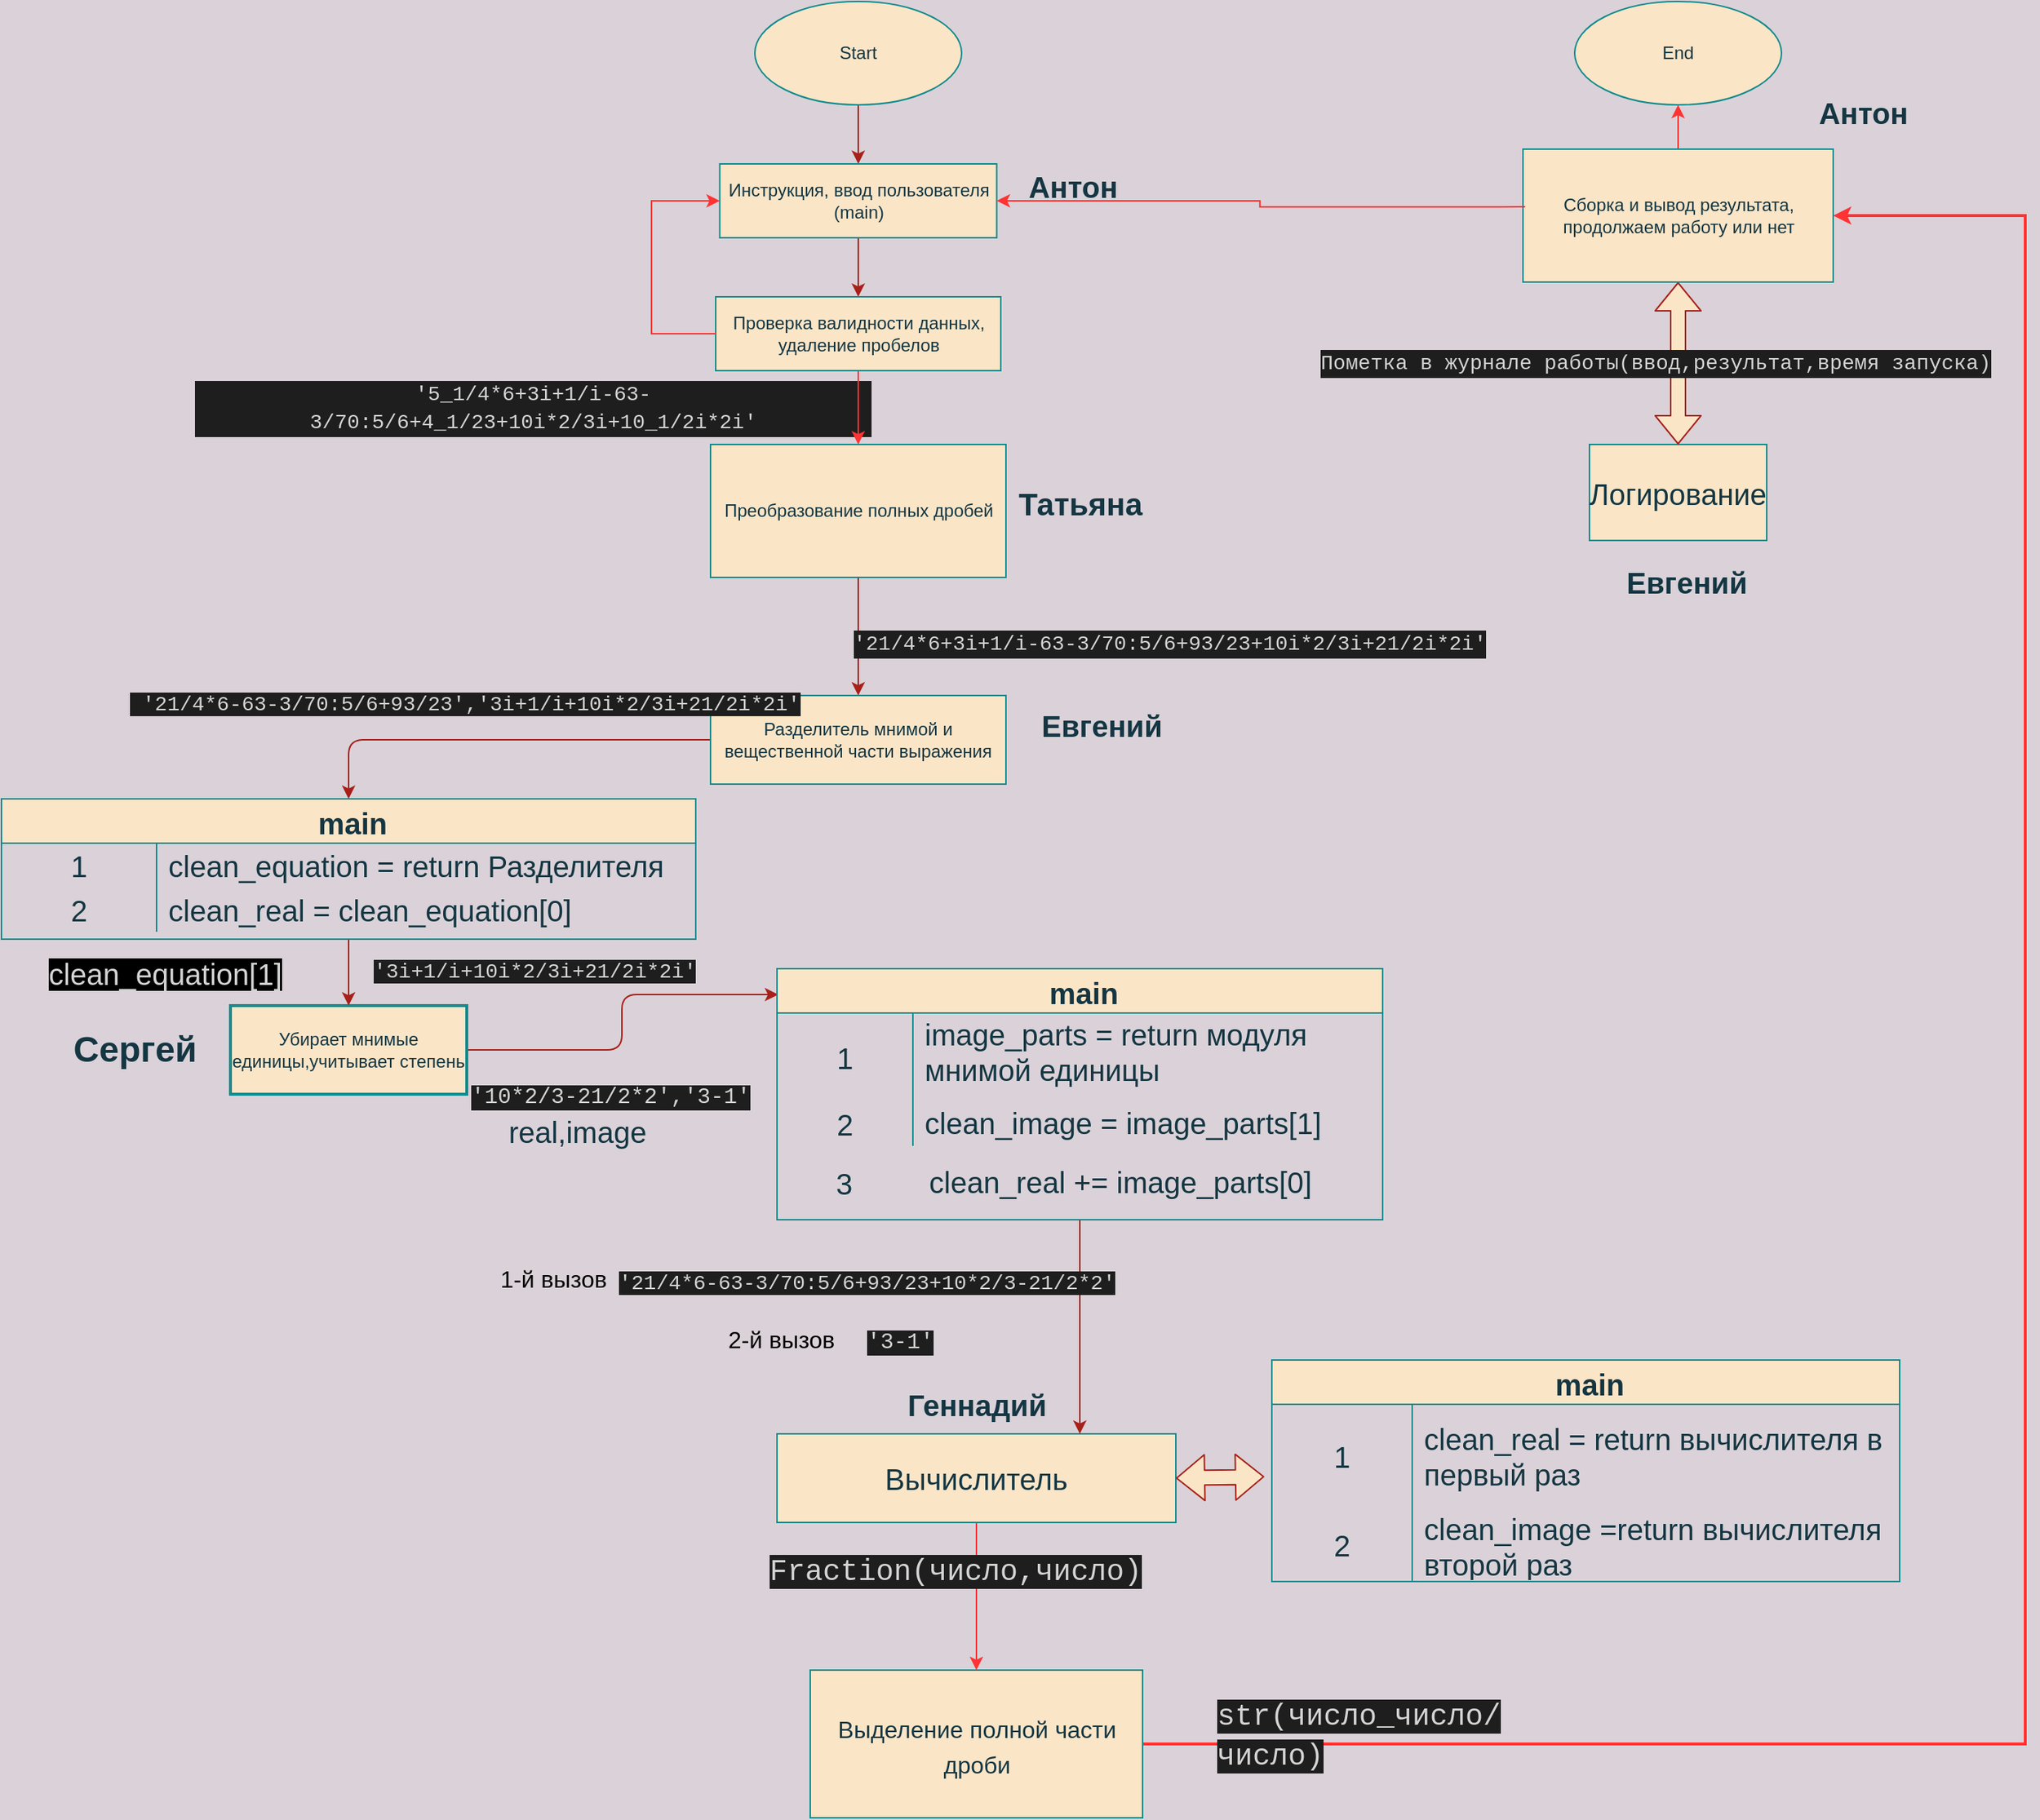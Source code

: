<mxfile version="20.0.0" type="device"><diagram id="B4KFkQ25G6b50r8x1pap" name="Page-1"><mxGraphModel dx="2084" dy="690" grid="1" gridSize="10" guides="1" tooltips="1" connect="1" arrows="1" fold="1" page="1" pageScale="1" pageWidth="850" pageHeight="1100" background="#DAD2D8" math="0" shadow="0"><root><mxCell id="0"/><mxCell id="1" parent="0"/><mxCell id="RN8sHEYMvWGkv_5H0akw-8" value="" style="edgeStyle=orthogonalEdgeStyle;curved=0;rounded=1;sketch=0;orthogonalLoop=1;jettySize=auto;html=1;fontColor=#143642;strokeColor=#A8201A;fillColor=#FAE5C7;" parent="1" source="RN8sHEYMvWGkv_5H0akw-1" target="RN8sHEYMvWGkv_5H0akw-7" edge="1"><mxGeometry relative="1" as="geometry"/></mxCell><mxCell id="RN8sHEYMvWGkv_5H0akw-1" value="Start" style="ellipse;whiteSpace=wrap;html=1;rounded=0;sketch=0;fontColor=#143642;strokeColor=#0F8B8D;fillColor=#FAE5C7;" parent="1" vertex="1"><mxGeometry x="330" y="10" width="140" height="70" as="geometry"/></mxCell><mxCell id="RN8sHEYMvWGkv_5H0akw-13" value="" style="edgeStyle=orthogonalEdgeStyle;curved=0;rounded=1;sketch=0;orthogonalLoop=1;jettySize=auto;html=1;fontColor=#143642;strokeColor=#A8201A;fillColor=#FAE5C7;entryX=0.5;entryY=0;entryDx=0;entryDy=0;" parent="1" source="RN8sHEYMvWGkv_5H0akw-7" target="k-RO1JFTQZMesgFKk2mv-1" edge="1"><mxGeometry relative="1" as="geometry"><mxPoint x="400" y="210" as="targetPoint"/></mxGeometry></mxCell><mxCell id="RN8sHEYMvWGkv_5H0akw-7" value="Инструкция, ввод пользователя&lt;br&gt;(main)" style="html=1;rounded=0;sketch=0;fontColor=#143642;strokeColor=#0F8B8D;fillColor=#FAE5C7;" parent="1" vertex="1"><mxGeometry x="306.25" y="120" width="187.5" height="50" as="geometry"/></mxCell><mxCell id="RN8sHEYMvWGkv_5H0akw-16" value="" style="edgeStyle=orthogonalEdgeStyle;curved=0;rounded=1;sketch=0;orthogonalLoop=1;jettySize=auto;html=1;fontColor=#143642;strokeColor=#A8201A;fillColor=#FAE5C7;exitX=0.5;exitY=1;exitDx=0;exitDy=0;" parent="1" source="RN8sHEYMvWGkv_5H0akw-10" target="RN8sHEYMvWGkv_5H0akw-15" edge="1"><mxGeometry relative="1" as="geometry"><mxPoint x="415" y="505" as="sourcePoint"/></mxGeometry></mxCell><mxCell id="RN8sHEYMvWGkv_5H0akw-10" value="Преобразование полных дробей" style="html=1;rounded=0;sketch=0;fontColor=#143642;strokeColor=#0F8B8D;fillColor=#FAE5C7;" parent="1" vertex="1"><mxGeometry x="300" y="310" width="200" height="90" as="geometry"/></mxCell><mxCell id="RN8sHEYMvWGkv_5H0akw-14" value="&lt;div style=&quot;color: rgb(212, 212, 212); background-color: rgb(30, 30, 30); font-family: Consolas, &amp;quot;Courier New&amp;quot;, monospace; font-size: 14px; line-height: 19px;&quot;&gt;&lt;div style=&quot;line-height: 19px;&quot;&gt;'5_1/4*6+3i+1/i-63-3/70:5/6+4_1/23+10i*2/3i+10_1/2i*2i'&lt;/div&gt;&lt;/div&gt;" style="text;html=1;strokeColor=none;fillColor=none;align=center;verticalAlign=middle;whiteSpace=wrap;rounded=0;sketch=0;fontColor=#143642;" parent="1" vertex="1"><mxGeometry x="-50" y="270" width="460" height="30" as="geometry"/></mxCell><mxCell id="RN8sHEYMvWGkv_5H0akw-24" value="" style="edgeStyle=orthogonalEdgeStyle;curved=0;rounded=1;sketch=0;orthogonalLoop=1;jettySize=auto;html=1;fontColor=#143642;strokeColor=#A8201A;fillColor=#FAE5C7;" parent="1" source="RN8sHEYMvWGkv_5H0akw-15" target="RN8sHEYMvWGkv_5H0akw-61" edge="1"><mxGeometry relative="1" as="geometry"/></mxCell><mxCell id="RN8sHEYMvWGkv_5H0akw-15" value="Разделитель мнимой и вещественной части выражения" style="rounded=0;whiteSpace=wrap;html=1;sketch=0;fontColor=#143642;strokeColor=#0F8B8D;fillColor=#FAE5C7;" parent="1" vertex="1"><mxGeometry x="300" y="480" width="200" height="60" as="geometry"/></mxCell><mxCell id="RN8sHEYMvWGkv_5H0akw-18" value="&lt;font style=&quot;font-size: 21px;&quot;&gt;Татьяна&lt;/font&gt;" style="text;strokeColor=none;fillColor=none;html=1;fontSize=24;fontStyle=1;verticalAlign=middle;align=center;rounded=0;sketch=0;fontColor=#143642;" parent="1" vertex="1"><mxGeometry x="500" y="330" width="100" height="40" as="geometry"/></mxCell><mxCell id="RN8sHEYMvWGkv_5H0akw-37" value="" style="edgeStyle=orthogonalEdgeStyle;curved=0;rounded=1;sketch=0;orthogonalLoop=1;jettySize=auto;html=1;fontSize=20;fontColor=#143642;strokeColor=#A8201A;fillColor=#FAE5C7;entryX=0.002;entryY=0.103;entryDx=0;entryDy=0;entryPerimeter=0;" parent="1" source="RN8sHEYMvWGkv_5H0akw-23" target="RN8sHEYMvWGkv_5H0akw-72" edge="1"><mxGeometry relative="1" as="geometry"><mxPoint x="535" y="815" as="targetPoint"/></mxGeometry></mxCell><mxCell id="RN8sHEYMvWGkv_5H0akw-23" value="Убирает мнимые единицы,учитывает степень" style="rounded=0;whiteSpace=wrap;html=1;sketch=0;fontColor=#143642;strokeColor=#0F8B8D;fillColor=#FAE5C7;strokeWidth=2;" parent="1" vertex="1"><mxGeometry x="-25" y="690" width="160" height="60" as="geometry"/></mxCell><mxCell id="RN8sHEYMvWGkv_5H0akw-25" value="&lt;font style=&quot;font-size: 14px;&quot;&gt;&lt;span style=&quot;color: rgb(212, 212, 212); font-family: Consolas, &amp;quot;Courier New&amp;quot;, monospace; font-variant-ligatures: normal; font-variant-caps: normal; font-weight: 400; letter-spacing: normal; orphans: 2; text-align: center; text-indent: 0px; text-transform: none; widows: 2; word-spacing: 0px; -webkit-text-stroke-width: 0px; background-color: rgb(30, 30, 30); text-decoration-thickness: initial; text-decoration-style: initial; text-decoration-color: initial; float: none; display: inline !important;&quot;&gt;&lt;font style=&quot;font-size: 14px;&quot;&gt;&amp;nbsp;'21/4*6-63-3/70:5/6+93/23','3i+1/i+&lt;/font&gt;&lt;/span&gt;&lt;span style=&quot;color: rgb(212, 212, 212); font-family: Consolas, &amp;quot;Courier New&amp;quot;, monospace; text-align: center; background-color: rgb(30, 30, 30);&quot;&gt;&lt;font style=&quot;font-size: 14px;&quot;&gt;10i*&lt;/font&gt;&lt;/span&gt;&lt;span style=&quot;color: rgb(212, 212, 212); font-family: Consolas, &amp;quot;Courier New&amp;quot;, monospace; text-align: center; background-color: rgb(30, 30, 30);&quot;&gt;2/3i+21/2i*2i'&lt;/span&gt;&lt;/font&gt;" style="text;whiteSpace=wrap;html=1;fontColor=#143642;" parent="1" vertex="1"><mxGeometry x="-95" y="470" width="460" height="60" as="geometry"/></mxCell><mxCell id="k-RO1JFTQZMesgFKk2mv-18" value="" style="edgeStyle=orthogonalEdgeStyle;rounded=0;orthogonalLoop=1;jettySize=auto;html=1;fontSize=21;fontColor=#000000;strokeColor=#FF3333;entryX=1;entryY=0.5;entryDx=0;entryDy=0;strokeWidth=2;" edge="1" parent="1" source="RN8sHEYMvWGkv_5H0akw-28" target="k-RO1JFTQZMesgFKk2mv-15"><mxGeometry relative="1" as="geometry"><Array as="points"><mxPoint x="1190" y="1190"/><mxPoint x="1190" y="155"/></Array></mxGeometry></mxCell><mxCell id="RN8sHEYMvWGkv_5H0akw-28" value="&lt;font style=&quot;font-size: 16px;&quot;&gt;Выделение полной части дроби&lt;/font&gt;" style="rounded=0;whiteSpace=wrap;html=1;sketch=0;fontSize=20;fontColor=#143642;strokeColor=#0F8B8D;fillColor=#FAE5C7;" parent="1" vertex="1"><mxGeometry x="367.5" y="1140" width="225" height="100" as="geometry"/></mxCell><mxCell id="RN8sHEYMvWGkv_5H0akw-31" value="&lt;span style=&quot;font-family: Helvetica; font-size: 20px; font-style: normal; font-variant-ligatures: normal; font-variant-caps: normal; font-weight: 400; letter-spacing: normal; orphans: 2; text-align: center; text-indent: 0px; text-transform: none; widows: 2; word-spacing: 0px; -webkit-text-stroke-width: 0px; text-decoration-thickness: initial; text-decoration-style: initial; text-decoration-color: initial; float: none; background-color: rgb(0, 0, 0); display: inline !important;&quot;&gt;&lt;font color=&quot;#d4d4d4&quot;&gt;clean_equation[1]&lt;/font&gt;&lt;/span&gt;" style="text;whiteSpace=wrap;html=1;fontSize=20;fontColor=#143642;" parent="1" vertex="1"><mxGeometry x="-150" y="650" width="180" height="40" as="geometry"/></mxCell><mxCell id="k-RO1JFTQZMesgFKk2mv-10" value="" style="edgeStyle=orthogonalEdgeStyle;rounded=0;orthogonalLoop=1;jettySize=auto;html=1;fontSize=16;fontColor=#000000;strokeColor=#FF3333;" edge="1" parent="1" source="RN8sHEYMvWGkv_5H0akw-35" target="RN8sHEYMvWGkv_5H0akw-28"><mxGeometry relative="1" as="geometry"/></mxCell><mxCell id="RN8sHEYMvWGkv_5H0akw-35" value="Вычислитель" style="rounded=0;whiteSpace=wrap;html=1;sketch=0;fontSize=20;fontColor=#143642;strokeColor=#0F8B8D;fillColor=#FAE5C7;" parent="1" vertex="1"><mxGeometry x="345" y="980" width="270" height="60" as="geometry"/></mxCell><mxCell id="RN8sHEYMvWGkv_5H0akw-39" value="&lt;span style=&quot;font-size: 14px; color: rgb(212, 212, 212); font-family: Consolas, &amp;quot;Courier New&amp;quot;, monospace; text-align: center; background-color: rgb(30, 30, 30);&quot;&gt;'3i+1/i+&lt;/span&gt;&lt;span style=&quot;font-size: 14px; color: rgb(212, 212, 212); font-family: Consolas, &amp;quot;Courier New&amp;quot;, monospace; text-align: center; background-color: rgb(30, 30, 30);&quot;&gt;10i*&lt;/span&gt;&lt;span style=&quot;font-size: 14px; color: rgb(212, 212, 212); font-family: Consolas, &amp;quot;Courier New&amp;quot;, monospace; text-align: center; background-color: rgb(30, 30, 30);&quot;&gt;2/3i+21/2i*2i'&lt;/span&gt;" style="text;whiteSpace=wrap;html=1;fontSize=20;fontColor=#143642;" parent="1" vertex="1"><mxGeometry x="70" y="645" width="180" height="40" as="geometry"/></mxCell><mxCell id="RN8sHEYMvWGkv_5H0akw-42" value="&lt;b&gt;Геннадий&lt;/b&gt;" style="text;html=1;align=center;verticalAlign=middle;resizable=0;points=[];autosize=1;strokeColor=none;fillColor=none;fontSize=20;fontColor=#143642;" parent="1" vertex="1"><mxGeometry x="425" y="945" width="110" height="30" as="geometry"/></mxCell><mxCell id="RN8sHEYMvWGkv_5H0akw-43" value="&lt;b&gt;Антон&lt;/b&gt;" style="text;html=1;align=center;verticalAlign=middle;resizable=0;points=[];autosize=1;strokeColor=none;fillColor=none;fontSize=20;fontColor=#143642;" parent="1" vertex="1"><mxGeometry x="505" y="120" width="80" height="30" as="geometry"/></mxCell><mxCell id="RN8sHEYMvWGkv_5H0akw-44" value="Логирование" style="rounded=0;whiteSpace=wrap;html=1;sketch=0;fontSize=20;fontColor=#143642;strokeColor=#0F8B8D;fillColor=#FAE5C7;" parent="1" vertex="1"><mxGeometry x="895" y="310" width="120" height="65" as="geometry"/></mxCell><mxCell id="RN8sHEYMvWGkv_5H0akw-45" value="" style="shape=flexArrow;endArrow=classic;startArrow=classic;html=1;rounded=1;sketch=0;fontSize=20;fontColor=#143642;strokeColor=#A8201A;fillColor=#FAE5C7;curved=0;exitX=0.5;exitY=1;exitDx=0;exitDy=0;entryX=0.5;entryY=0;entryDx=0;entryDy=0;" parent="1" source="k-RO1JFTQZMesgFKk2mv-15" target="RN8sHEYMvWGkv_5H0akw-44" edge="1"><mxGeometry width="100" height="100" relative="1" as="geometry"><mxPoint x="385" y="975" as="sourcePoint"/><mxPoint x="710" y="520" as="targetPoint"/></mxGeometry></mxCell><mxCell id="RN8sHEYMvWGkv_5H0akw-46" value="&lt;b&gt;Евгений&lt;/b&gt;" style="text;html=1;strokeColor=none;fillColor=none;align=center;verticalAlign=middle;whiteSpace=wrap;rounded=0;sketch=0;fontSize=20;fontColor=#143642;" parent="1" vertex="1"><mxGeometry x="505" y="487.5" width="120" height="25" as="geometry"/></mxCell><mxCell id="RN8sHEYMvWGkv_5H0akw-47" value="Сергей" style="text;strokeColor=none;fillColor=none;html=1;fontSize=24;fontStyle=1;verticalAlign=middle;align=center;rounded=0;sketch=0;fontColor=#143642;" parent="1" vertex="1"><mxGeometry x="-140" y="700" width="100" height="40" as="geometry"/></mxCell><mxCell id="RN8sHEYMvWGkv_5H0akw-49" value="&lt;font style=&quot;font-size: 15px;&quot;&gt;&lt;span style=&quot;color: rgb(212, 212, 212); font-family: Consolas, &amp;quot;Courier New&amp;quot;, monospace; font-style: normal; font-variant-ligatures: normal; font-variant-caps: normal; font-weight: 400; letter-spacing: normal; orphans: 2; text-align: center; text-indent: 0px; text-transform: none; widows: 2; word-spacing: 0px; -webkit-text-stroke-width: 0px; background-color: rgb(30, 30, 30); text-decoration-thickness: initial; text-decoration-style: initial; text-decoration-color: initial; float: none; display: inline !important;&quot;&gt;'10*2/3-21/2*2','&lt;/span&gt;&lt;span style=&quot;color: rgb(212, 212, 212); font-family: Consolas, &amp;quot;Courier New&amp;quot;, monospace; text-align: center; background-color: rgb(30, 30, 30);&quot;&gt;3-1'&lt;/span&gt;&lt;/font&gt;" style="text;whiteSpace=wrap;html=1;fontSize=20;fontColor=#143642;" parent="1" vertex="1"><mxGeometry x="136" y="730" width="205" height="40" as="geometry"/></mxCell><mxCell id="RN8sHEYMvWGkv_5H0akw-50" value="real,image" style="text;html=1;strokeColor=none;fillColor=none;align=center;verticalAlign=middle;whiteSpace=wrap;rounded=0;sketch=0;fontSize=20;fontColor=#143642;" parent="1" vertex="1"><mxGeometry x="180" y="760" width="60" height="30" as="geometry"/></mxCell><mxCell id="RN8sHEYMvWGkv_5H0akw-71" value="" style="edgeStyle=orthogonalEdgeStyle;curved=0;rounded=1;sketch=0;orthogonalLoop=1;jettySize=auto;html=1;fontSize=20;fontColor=#143642;strokeColor=#A8201A;strokeWidth=1;fillColor=#FAE5C7;" parent="1" source="RN8sHEYMvWGkv_5H0akw-61" target="RN8sHEYMvWGkv_5H0akw-23" edge="1"><mxGeometry relative="1" as="geometry"/></mxCell><mxCell id="RN8sHEYMvWGkv_5H0akw-61" value=" main" style="shape=table;startSize=30;container=1;collapsible=0;childLayout=tableLayout;fixedRows=1;rowLines=0;fontStyle=1;rounded=0;sketch=0;fontSize=20;fontColor=#143642;strokeColor=#0F8B8D;fillColor=#FAE5C7;" parent="1" vertex="1"><mxGeometry x="-180" y="550" width="470" height="95" as="geometry"/></mxCell><mxCell id="RN8sHEYMvWGkv_5H0akw-62" value="" style="shape=tableRow;horizontal=0;startSize=0;swimlaneHead=0;swimlaneBody=0;top=0;left=0;bottom=0;right=0;collapsible=0;dropTarget=0;fillColor=none;points=[[0,0.5],[1,0.5]];portConstraint=eastwest;rounded=0;sketch=0;fontSize=20;fontColor=#143642;strokeColor=#0F8B8D;" parent="RN8sHEYMvWGkv_5H0akw-61" vertex="1"><mxGeometry y="30" width="470" height="30" as="geometry"/></mxCell><mxCell id="RN8sHEYMvWGkv_5H0akw-63" value="1" style="shape=partialRectangle;html=1;whiteSpace=wrap;connectable=0;fillColor=none;top=0;left=0;bottom=0;right=0;overflow=hidden;pointerEvents=1;rounded=0;sketch=0;fontSize=20;fontColor=#143642;strokeColor=#0F8B8D;" parent="RN8sHEYMvWGkv_5H0akw-62" vertex="1"><mxGeometry width="105" height="30" as="geometry"><mxRectangle width="105" height="30" as="alternateBounds"/></mxGeometry></mxCell><mxCell id="RN8sHEYMvWGkv_5H0akw-64" value="&lt;span style=&quot;text-align: center;&quot;&gt;clean_equation = return Разделителя&lt;/span&gt;" style="shape=partialRectangle;html=1;whiteSpace=wrap;connectable=0;fillColor=none;top=0;left=0;bottom=0;right=0;align=left;spacingLeft=6;overflow=hidden;rounded=0;sketch=0;fontSize=20;fontColor=#143642;strokeColor=#0F8B8D;" parent="RN8sHEYMvWGkv_5H0akw-62" vertex="1"><mxGeometry x="105" width="365" height="30" as="geometry"><mxRectangle width="365" height="30" as="alternateBounds"/></mxGeometry></mxCell><mxCell id="RN8sHEYMvWGkv_5H0akw-65" value="" style="shape=tableRow;horizontal=0;startSize=0;swimlaneHead=0;swimlaneBody=0;top=0;left=0;bottom=0;right=0;collapsible=0;dropTarget=0;fillColor=none;points=[[0,0.5],[1,0.5]];portConstraint=eastwest;rounded=0;sketch=0;fontSize=20;fontColor=#143642;strokeColor=#0F8B8D;" parent="RN8sHEYMvWGkv_5H0akw-61" vertex="1"><mxGeometry y="60" width="470" height="30" as="geometry"/></mxCell><mxCell id="RN8sHEYMvWGkv_5H0akw-66" value="2" style="shape=partialRectangle;html=1;whiteSpace=wrap;connectable=0;fillColor=none;top=0;left=0;bottom=0;right=0;overflow=hidden;rounded=0;sketch=0;fontSize=20;fontColor=#143642;strokeColor=#0F8B8D;" parent="RN8sHEYMvWGkv_5H0akw-65" vertex="1"><mxGeometry width="105" height="30" as="geometry"><mxRectangle width="105" height="30" as="alternateBounds"/></mxGeometry></mxCell><mxCell id="RN8sHEYMvWGkv_5H0akw-67" value="&lt;span style=&quot;text-align: center;&quot;&gt;clean_real = clean_equation[0]&lt;/span&gt;" style="shape=partialRectangle;html=1;whiteSpace=wrap;connectable=0;fillColor=none;top=0;left=0;bottom=0;right=0;align=left;spacingLeft=6;overflow=hidden;rounded=0;sketch=0;fontSize=20;fontColor=#143642;strokeColor=#0F8B8D;" parent="RN8sHEYMvWGkv_5H0akw-65" vertex="1"><mxGeometry x="105" width="365" height="30" as="geometry"><mxRectangle width="365" height="30" as="alternateBounds"/></mxGeometry></mxCell><mxCell id="RN8sHEYMvWGkv_5H0akw-83" value="" style="edgeStyle=orthogonalEdgeStyle;curved=0;rounded=1;sketch=0;orthogonalLoop=1;jettySize=auto;html=1;fontSize=20;fontColor=#143642;strokeColor=#A8201A;strokeWidth=1;fillColor=#FAE5C7;" parent="1" source="RN8sHEYMvWGkv_5H0akw-72" edge="1"><mxGeometry relative="1" as="geometry"><mxPoint x="550" y="980" as="targetPoint"/></mxGeometry></mxCell><mxCell id="RN8sHEYMvWGkv_5H0akw-72" value=" main" style="shape=table;startSize=30;container=1;collapsible=0;childLayout=tableLayout;fixedRows=1;rowLines=0;fontStyle=1;rounded=0;sketch=0;fontSize=20;fontColor=#143642;strokeColor=#0F8B8D;fillColor=#FAE5C7;" parent="1" vertex="1"><mxGeometry x="345" y="665" width="410" height="170" as="geometry"/></mxCell><mxCell id="RN8sHEYMvWGkv_5H0akw-73" value="" style="shape=tableRow;horizontal=0;startSize=0;swimlaneHead=0;swimlaneBody=0;top=0;left=0;bottom=0;right=0;collapsible=0;dropTarget=0;fillColor=none;points=[[0,0.5],[1,0.5]];portConstraint=eastwest;rounded=0;sketch=0;fontSize=20;fontColor=#143642;strokeColor=#0F8B8D;" parent="RN8sHEYMvWGkv_5H0akw-72" vertex="1"><mxGeometry y="30" width="410" height="60" as="geometry"/></mxCell><mxCell id="RN8sHEYMvWGkv_5H0akw-74" value="1" style="shape=partialRectangle;html=1;whiteSpace=wrap;connectable=0;fillColor=none;top=0;left=0;bottom=0;right=0;overflow=hidden;pointerEvents=1;rounded=0;sketch=0;fontSize=20;fontColor=#143642;strokeColor=#0F8B8D;" parent="RN8sHEYMvWGkv_5H0akw-73" vertex="1"><mxGeometry width="92" height="60" as="geometry"><mxRectangle width="92" height="60" as="alternateBounds"/></mxGeometry></mxCell><mxCell id="RN8sHEYMvWGkv_5H0akw-75" value="&lt;span style=&quot;text-align: center;&quot;&gt;image_parts = return модуля мнимой единицы&lt;br&gt;&lt;br&gt;&lt;/span&gt;" style="shape=partialRectangle;html=1;whiteSpace=wrap;connectable=0;fillColor=none;top=0;left=0;bottom=0;right=0;align=left;spacingLeft=6;overflow=hidden;rounded=0;sketch=0;fontSize=20;fontColor=#143642;strokeColor=#0F8B8D;" parent="RN8sHEYMvWGkv_5H0akw-73" vertex="1"><mxGeometry x="92" width="318" height="60" as="geometry"><mxRectangle width="318" height="60" as="alternateBounds"/></mxGeometry></mxCell><mxCell id="RN8sHEYMvWGkv_5H0akw-76" value="" style="shape=tableRow;horizontal=0;startSize=0;swimlaneHead=0;swimlaneBody=0;top=0;left=0;bottom=0;right=0;collapsible=0;dropTarget=0;fillColor=none;points=[[0,0.5],[1,0.5]];portConstraint=eastwest;rounded=0;sketch=0;fontSize=20;fontColor=#143642;strokeColor=#0F8B8D;" parent="RN8sHEYMvWGkv_5H0akw-72" vertex="1"><mxGeometry y="90" width="410" height="30" as="geometry"/></mxCell><mxCell id="RN8sHEYMvWGkv_5H0akw-77" value="2" style="shape=partialRectangle;html=1;whiteSpace=wrap;connectable=0;fillColor=none;top=0;left=0;bottom=0;right=0;overflow=hidden;rounded=0;sketch=0;fontSize=20;fontColor=#143642;strokeColor=#0F8B8D;" parent="RN8sHEYMvWGkv_5H0akw-76" vertex="1"><mxGeometry width="92" height="30" as="geometry"><mxRectangle width="92" height="30" as="alternateBounds"/></mxGeometry></mxCell><mxCell id="RN8sHEYMvWGkv_5H0akw-78" value="&lt;span style=&quot;text-align: center;&quot;&gt;clean_image =&lt;/span&gt;&lt;span style=&quot;text-align: center;&quot;&gt;&amp;nbsp;image_parts[1]&lt;br&gt;&lt;br&gt;&lt;br&gt;&lt;/span&gt;" style="shape=partialRectangle;html=1;whiteSpace=wrap;connectable=0;fillColor=none;top=0;left=0;bottom=0;right=0;align=left;spacingLeft=6;overflow=hidden;rounded=0;sketch=0;fontSize=20;fontColor=#143642;strokeColor=#0F8B8D;" parent="RN8sHEYMvWGkv_5H0akw-76" vertex="1"><mxGeometry x="92" width="318" height="30" as="geometry"><mxRectangle width="318" height="30" as="alternateBounds"/></mxGeometry></mxCell><mxCell id="RN8sHEYMvWGkv_5H0akw-79" value="3" style="shape=partialRectangle;html=1;whiteSpace=wrap;connectable=0;fillColor=none;top=0;left=0;bottom=0;right=0;overflow=hidden;rounded=0;sketch=0;fontSize=20;fontColor=#143642;strokeColor=#0F8B8D;" parent="1" vertex="1"><mxGeometry x="341" y="795" width="99" height="30" as="geometry"><mxRectangle width="99" height="30" as="alternateBounds"/></mxGeometry></mxCell><mxCell id="RN8sHEYMvWGkv_5H0akw-81" value="&lt;span style=&quot;text-align: center;&quot;&gt;clean_real +=&lt;/span&gt;&lt;span style=&quot;text-align: center;&quot;&gt;&amp;nbsp;image_parts[0]&lt;br&gt;&lt;br&gt;&lt;br&gt;&lt;/span&gt;" style="shape=partialRectangle;html=1;whiteSpace=wrap;connectable=0;fillColor=none;top=0;left=0;bottom=0;right=0;align=left;spacingLeft=6;overflow=hidden;rounded=0;sketch=0;fontSize=20;fontColor=#143642;strokeColor=#0F8B8D;" parent="1" vertex="1"><mxGeometry x="440" y="795" width="341" height="30" as="geometry"><mxRectangle width="341" height="30" as="alternateBounds"/></mxGeometry></mxCell><mxCell id="RN8sHEYMvWGkv_5H0akw-89" value=" main" style="shape=table;startSize=30;container=1;collapsible=0;childLayout=tableLayout;fixedRows=1;rowLines=0;fontStyle=1;rounded=0;sketch=0;fontSize=20;fontColor=#143642;strokeColor=#0F8B8D;fillColor=#FAE5C7;" parent="1" vertex="1"><mxGeometry x="680" y="930" width="425" height="150" as="geometry"/></mxCell><mxCell id="RN8sHEYMvWGkv_5H0akw-90" value="" style="shape=tableRow;horizontal=0;startSize=0;swimlaneHead=0;swimlaneBody=0;top=0;left=0;bottom=0;right=0;collapsible=0;dropTarget=0;fillColor=none;points=[[0,0.5],[1,0.5]];portConstraint=eastwest;rounded=0;sketch=0;fontSize=20;fontColor=#143642;strokeColor=#0F8B8D;" parent="RN8sHEYMvWGkv_5H0akw-89" vertex="1"><mxGeometry y="30" width="425" height="70" as="geometry"/></mxCell><mxCell id="RN8sHEYMvWGkv_5H0akw-91" value="1" style="shape=partialRectangle;html=1;whiteSpace=wrap;connectable=0;fillColor=none;top=0;left=0;bottom=0;right=0;overflow=hidden;pointerEvents=1;rounded=0;sketch=0;fontSize=20;fontColor=#143642;strokeColor=#0F8B8D;" parent="RN8sHEYMvWGkv_5H0akw-90" vertex="1"><mxGeometry width="95" height="70" as="geometry"><mxRectangle width="95" height="70" as="alternateBounds"/></mxGeometry></mxCell><mxCell id="RN8sHEYMvWGkv_5H0akw-92" value="&lt;span style=&quot;text-align: center;&quot;&gt;clean_real =&lt;/span&gt;&lt;span style=&quot;text-align: center;&quot;&gt;&amp;nbsp;return вычислителя в первый раз&lt;br&gt;&lt;/span&gt;" style="shape=partialRectangle;html=1;whiteSpace=wrap;connectable=0;fillColor=none;top=0;left=0;bottom=0;right=0;align=left;spacingLeft=6;overflow=hidden;rounded=0;sketch=0;fontSize=20;fontColor=#143642;strokeColor=#0F8B8D;" parent="RN8sHEYMvWGkv_5H0akw-90" vertex="1"><mxGeometry x="95" width="330" height="70" as="geometry"><mxRectangle width="330" height="70" as="alternateBounds"/></mxGeometry></mxCell><mxCell id="RN8sHEYMvWGkv_5H0akw-93" value="" style="shape=tableRow;horizontal=0;startSize=0;swimlaneHead=0;swimlaneBody=0;top=0;left=0;bottom=0;right=0;collapsible=0;dropTarget=0;fillColor=none;points=[[0,0.5],[1,0.5]];portConstraint=eastwest;rounded=0;sketch=0;fontSize=20;fontColor=#143642;strokeColor=#0F8B8D;" parent="RN8sHEYMvWGkv_5H0akw-89" vertex="1"><mxGeometry y="100" width="425" height="50" as="geometry"/></mxCell><mxCell id="RN8sHEYMvWGkv_5H0akw-94" value="2" style="shape=partialRectangle;html=1;whiteSpace=wrap;connectable=0;fillColor=none;top=0;left=0;bottom=0;right=0;overflow=hidden;rounded=0;sketch=0;fontSize=20;fontColor=#143642;strokeColor=#0F8B8D;" parent="RN8sHEYMvWGkv_5H0akw-93" vertex="1"><mxGeometry width="95" height="50" as="geometry"><mxRectangle width="95" height="50" as="alternateBounds"/></mxGeometry></mxCell><mxCell id="RN8sHEYMvWGkv_5H0akw-95" value="&lt;span style=&quot;text-align: center;&quot;&gt;clean_image =&lt;/span&gt;&lt;span style=&quot;text-align: center;&quot;&gt;return вычислителя второй раз&lt;/span&gt;&lt;span style=&quot;text-align: center;&quot;&gt;&lt;br&gt;&lt;/span&gt;" style="shape=partialRectangle;html=1;whiteSpace=wrap;connectable=0;fillColor=none;top=0;left=0;bottom=0;right=0;align=left;spacingLeft=6;overflow=hidden;rounded=0;sketch=0;fontSize=20;fontColor=#143642;strokeColor=#0F8B8D;" parent="RN8sHEYMvWGkv_5H0akw-93" vertex="1"><mxGeometry x="95" width="330" height="50" as="geometry"><mxRectangle width="330" height="50" as="alternateBounds"/></mxGeometry></mxCell><mxCell id="RN8sHEYMvWGkv_5H0akw-96" value="" style="shape=flexArrow;endArrow=classic;startArrow=classic;html=1;rounded=1;sketch=0;fontSize=20;fontColor=#143642;strokeColor=#A8201A;strokeWidth=1;fillColor=#FAE5C7;curved=0;entryX=-0.012;entryY=0.7;entryDx=0;entryDy=0;exitX=1;exitY=0.5;exitDx=0;exitDy=0;entryPerimeter=0;" parent="1" source="RN8sHEYMvWGkv_5H0akw-35" target="RN8sHEYMvWGkv_5H0akw-90" edge="1"><mxGeometry width="100" height="100" relative="1" as="geometry"><mxPoint x="385" y="1035" as="sourcePoint"/><mxPoint x="485" y="935" as="targetPoint"/></mxGeometry></mxCell><mxCell id="k-RO1JFTQZMesgFKk2mv-2" value="" style="edgeStyle=orthogonalEdgeStyle;rounded=0;orthogonalLoop=1;jettySize=auto;html=1;strokeColor=#FF3333;" edge="1" parent="1" source="k-RO1JFTQZMesgFKk2mv-1" target="RN8sHEYMvWGkv_5H0akw-10"><mxGeometry relative="1" as="geometry"/></mxCell><mxCell id="k-RO1JFTQZMesgFKk2mv-1" value="Проверка валидности данных, &lt;br&gt;удаление пробелов" style="html=1;rounded=0;sketch=0;fontColor=#143642;strokeColor=#0F8B8D;fillColor=#FAE5C7;" vertex="1" parent="1"><mxGeometry x="303.5" y="210" width="193" height="50" as="geometry"/></mxCell><mxCell id="k-RO1JFTQZMesgFKk2mv-3" value="&lt;div style=&quot;color: rgb(212, 212, 212); background-color: rgb(30, 30, 30); font-family: Consolas, &amp;quot;Courier New&amp;quot;, monospace; font-size: 14px; line-height: 19px;&quot;&gt;&lt;div style=&quot;line-height: 19px;&quot;&gt;'21/4*6+3i+1/i-63-3/70:5/6+93/23+10i*2/3i+21/2i*2i'&lt;/div&gt;&lt;/div&gt;" style="text;html=1;strokeColor=none;fillColor=none;align=center;verticalAlign=middle;whiteSpace=wrap;rounded=0;sketch=0;fontColor=#143642;" vertex="1" parent="1"><mxGeometry x="380.5" y="430" width="460" height="30" as="geometry"/></mxCell><mxCell id="k-RO1JFTQZMesgFKk2mv-6" value="&lt;font style=&quot;font-size: 15px;&quot;&gt;&lt;span style=&quot;font-style: normal; font-variant-ligatures: normal; font-variant-caps: normal; font-weight: 400; letter-spacing: normal; orphans: 2; text-indent: 0px; text-transform: none; widows: 2; word-spacing: 0px; -webkit-text-stroke-width: 0px; text-decoration-thickness: initial; text-decoration-style: initial; text-decoration-color: initial; color: rgb(212, 212, 212); font-family: Consolas, &amp;quot;Courier New&amp;quot;, monospace; text-align: center; background-color: rgb(30, 30, 30); float: none; display: inline !important;&quot;&gt;'&lt;/span&gt;&lt;span style=&quot;font-style: normal; font-variant-ligatures: normal; font-variant-caps: normal; font-weight: 400; letter-spacing: normal; orphans: 2; text-indent: 0px; text-transform: none; widows: 2; word-spacing: 0px; -webkit-text-stroke-width: 0px; text-decoration-thickness: initial; text-decoration-style: initial; text-decoration-color: initial; color: rgb(212, 212, 212); font-family: Consolas, &amp;quot;Courier New&amp;quot;, monospace; text-align: center; background-color: rgb(30, 30, 30);&quot;&gt;3-1'&lt;/span&gt;&lt;/font&gt;" style="text;whiteSpace=wrap;html=1;fontSize=16;fontColor=#D4D4D4;" vertex="1" parent="1"><mxGeometry x="403.5" y="900" width="70" height="30" as="geometry"/></mxCell><mxCell id="k-RO1JFTQZMesgFKk2mv-8" value="1-й вызов&amp;nbsp;" style="text;html=1;strokeColor=none;fillColor=none;align=center;verticalAlign=middle;whiteSpace=wrap;rounded=0;labelBackgroundColor=none;fontSize=16;fontColor=#000000;" vertex="1" parent="1"><mxGeometry x="156" y="860" width="80" height="30" as="geometry"/></mxCell><mxCell id="k-RO1JFTQZMesgFKk2mv-9" value="&lt;span style=&quot;color: rgb(0, 0, 0); font-family: Helvetica; font-size: 16px; font-style: normal; font-variant-ligatures: normal; font-variant-caps: normal; font-weight: 400; letter-spacing: normal; orphans: 2; text-align: center; text-indent: 0px; text-transform: none; widows: 2; word-spacing: 0px; -webkit-text-stroke-width: 0px; text-decoration-thickness: initial; text-decoration-style: initial; text-decoration-color: initial; float: none; display: inline !important;&quot;&gt;2-й вызов&amp;nbsp;&lt;/span&gt;" style="text;whiteSpace=wrap;html=1;fontSize=16;fontColor=#000000;" vertex="1" parent="1"><mxGeometry x="310" y="900" width="100" height="30" as="geometry"/></mxCell><mxCell id="k-RO1JFTQZMesgFKk2mv-11" value="&lt;div style=&quot;text-align: center;&quot;&gt;&lt;font face=&quot;consolas, courier new, monospace&quot; color=&quot;#d4d4d4&quot;&gt;&lt;span style=&quot;font-size: 20px; background-color: rgb(30, 30, 30);&quot;&gt;Fraction(число,число)&lt;/span&gt;&lt;/font&gt;&lt;/div&gt;" style="text;whiteSpace=wrap;html=1;fontSize=16;fontColor=#000000;" vertex="1" parent="1"><mxGeometry x="337.5" y="1055" width="140" height="40" as="geometry"/></mxCell><mxCell id="k-RO1JFTQZMesgFKk2mv-12" value="&lt;span style=&quot;color: rgb(212, 212, 212); font-family: Consolas, &amp;quot;Courier New&amp;quot;, monospace; font-style: normal; font-variant-ligatures: normal; font-variant-caps: normal; font-weight: 400; letter-spacing: normal; orphans: 2; text-align: center; text-indent: 0px; text-transform: none; widows: 2; word-spacing: 0px; -webkit-text-stroke-width: 0px; background-color: rgb(30, 30, 30); text-decoration-thickness: initial; text-decoration-style: initial; text-decoration-color: initial; float: none; display: inline !important; font-size: 14px;&quot;&gt;'21/4*6-63-3/70:5/6+93/23+&lt;span style=&quot;&quot;&gt;10*2/3-21/2*2'&lt;/span&gt;&lt;br&gt;&lt;/span&gt;" style="text;whiteSpace=wrap;html=1;fontSize=16;fontColor=#000000;" vertex="1" parent="1"><mxGeometry x="236" y="860" width="405" height="40" as="geometry"/></mxCell><mxCell id="k-RO1JFTQZMesgFKk2mv-13" value="&lt;span style=&quot;color: rgb(212, 212, 212); font-family: consolas, &amp;quot;courier new&amp;quot;, monospace; font-size: 20px; font-style: normal; font-variant-ligatures: normal; font-variant-caps: normal; font-weight: 400; letter-spacing: normal; orphans: 2; text-align: center; text-indent: 0px; text-transform: none; widows: 2; word-spacing: 0px; -webkit-text-stroke-width: 0px; background-color: rgb(30, 30, 30); text-decoration-thickness: initial; text-decoration-style: initial; text-decoration-color: initial; float: none; display: inline !important;&quot;&gt;str(число_число/число)&lt;/span&gt;" style="text;whiteSpace=wrap;html=1;fontSize=21;fontColor=#000000;" vertex="1" parent="1"><mxGeometry x="641" y="1150" width="260" height="40" as="geometry"/></mxCell><mxCell id="k-RO1JFTQZMesgFKk2mv-21" value="" style="edgeStyle=orthogonalEdgeStyle;rounded=0;orthogonalLoop=1;jettySize=auto;html=1;fontSize=21;fontColor=#000000;strokeColor=#FF3333;strokeWidth=1;" edge="1" parent="1" source="k-RO1JFTQZMesgFKk2mv-15" target="k-RO1JFTQZMesgFKk2mv-20"><mxGeometry relative="1" as="geometry"/></mxCell><mxCell id="k-RO1JFTQZMesgFKk2mv-15" value="Сборка и вывод результата, &lt;br&gt;продолжаем работу или нет" style="html=1;rounded=0;sketch=0;fontColor=#143642;strokeColor=#0F8B8D;fillColor=#FAE5C7;" vertex="1" parent="1"><mxGeometry x="850" y="110" width="210" height="90" as="geometry"/></mxCell><mxCell id="k-RO1JFTQZMesgFKk2mv-16" value="&lt;b&gt;Антон&lt;/b&gt;" style="text;html=1;align=center;verticalAlign=middle;resizable=0;points=[];autosize=1;strokeColor=none;fillColor=none;fontSize=20;fontColor=#143642;" vertex="1" parent="1"><mxGeometry x="1040" y="70" width="80" height="30" as="geometry"/></mxCell><mxCell id="k-RO1JFTQZMesgFKk2mv-17" value="&lt;div style=&quot;color: rgb(212, 212, 212); background-color: rgb(30, 30, 30); font-family: Consolas, &amp;quot;Courier New&amp;quot;, monospace; font-size: 14px; line-height: 19px;&quot;&gt;&lt;div style=&quot;line-height: 19px;&quot;&gt;Пометка в журнале работы(ввод,результат,время запуска)&lt;/div&gt;&lt;/div&gt;" style="text;html=1;strokeColor=none;fillColor=none;align=center;verticalAlign=middle;whiteSpace=wrap;rounded=0;sketch=0;fontColor=#143642;" vertex="1" parent="1"><mxGeometry x="710" y="240" width="460" height="30" as="geometry"/></mxCell><mxCell id="k-RO1JFTQZMesgFKk2mv-20" value="End" style="ellipse;whiteSpace=wrap;html=1;rounded=0;sketch=0;fontColor=#143642;strokeColor=#0F8B8D;fillColor=#FAE5C7;" vertex="1" parent="1"><mxGeometry x="885" y="10" width="140" height="70" as="geometry"/></mxCell><mxCell id="k-RO1JFTQZMesgFKk2mv-22" value="" style="edgeStyle=orthogonalEdgeStyle;rounded=0;orthogonalLoop=1;jettySize=auto;html=1;fontSize=21;fontColor=#000000;strokeColor=#FF3333;strokeWidth=1;entryX=1;entryY=0.5;entryDx=0;entryDy=0;exitX=0.007;exitY=0.434;exitDx=0;exitDy=0;exitPerimeter=0;" edge="1" parent="1" source="k-RO1JFTQZMesgFKk2mv-15" target="RN8sHEYMvWGkv_5H0akw-7"><mxGeometry relative="1" as="geometry"><mxPoint x="965" y="160" as="sourcePoint"/><mxPoint x="965" y="90" as="targetPoint"/></mxGeometry></mxCell><mxCell id="k-RO1JFTQZMesgFKk2mv-23" value="" style="endArrow=classic;html=1;rounded=0;fontSize=21;fontColor=#000000;strokeColor=#FF3333;strokeWidth=1;exitX=0;exitY=0.5;exitDx=0;exitDy=0;entryX=0;entryY=0.5;entryDx=0;entryDy=0;" edge="1" parent="1" source="k-RO1JFTQZMesgFKk2mv-1" target="RN8sHEYMvWGkv_5H0akw-7"><mxGeometry width="50" height="50" relative="1" as="geometry"><mxPoint x="840" y="380" as="sourcePoint"/><mxPoint x="890" y="330" as="targetPoint"/><Array as="points"><mxPoint x="260" y="235"/><mxPoint x="260" y="145"/></Array></mxGeometry></mxCell><mxCell id="k-RO1JFTQZMesgFKk2mv-24" value="&lt;b&gt;Евгений&lt;/b&gt;" style="text;html=1;strokeColor=none;fillColor=none;align=center;verticalAlign=middle;whiteSpace=wrap;rounded=0;sketch=0;fontSize=20;fontColor=#143642;" vertex="1" parent="1"><mxGeometry x="901" y="390" width="120" height="25" as="geometry"/></mxCell></root></mxGraphModel></diagram></mxfile>
